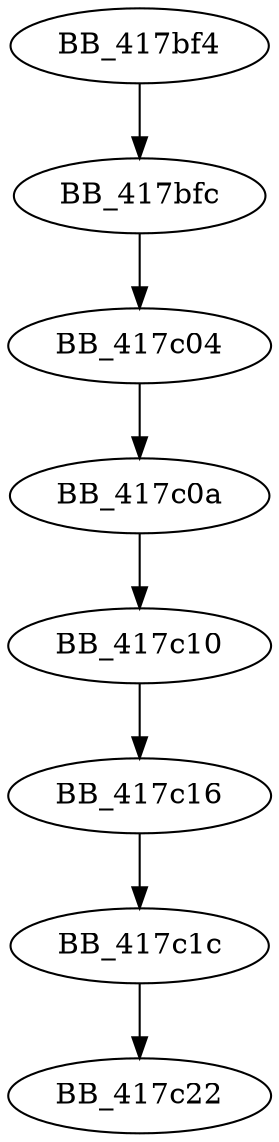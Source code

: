 DiGraph __init_pointers{
BB_417bf4->BB_417bfc
BB_417bfc->BB_417c04
BB_417c04->BB_417c0a
BB_417c0a->BB_417c10
BB_417c10->BB_417c16
BB_417c16->BB_417c1c
BB_417c1c->BB_417c22
}
